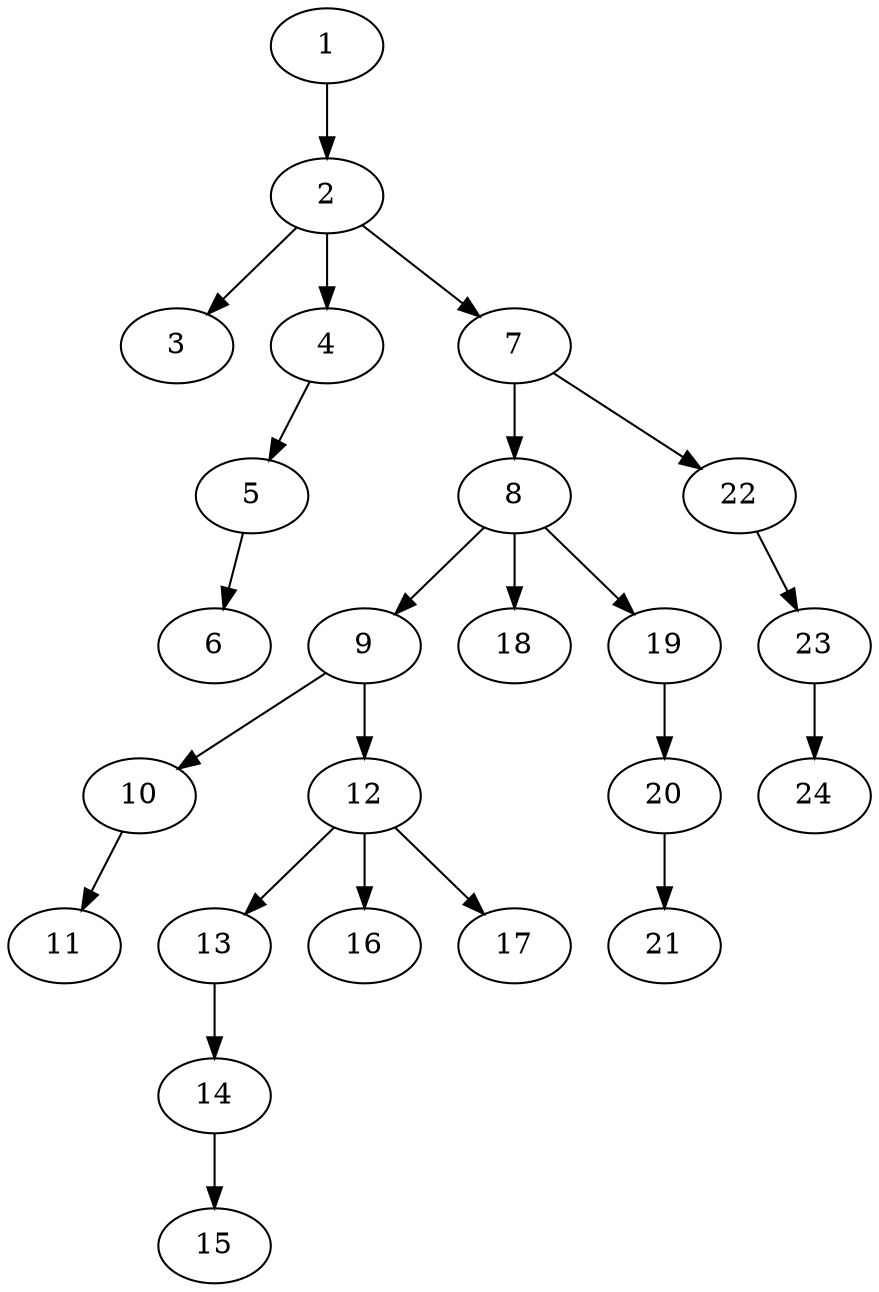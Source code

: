 strict digraph "" {
	1 -> 2;
	2 -> 3;
	2 -> 4;
	2 -> 7;
	4 -> 5;
	5 -> 6;
	7 -> 8;
	7 -> 22;
	8 -> 9;
	8 -> 18;
	8 -> 19;
	9 -> 10;
	9 -> 12;
	10 -> 11;
	12 -> 13;
	12 -> 16;
	12 -> 17;
	13 -> 14;
	14 -> 15;
	19 -> 20;
	20 -> 21;
	22 -> 23;
	23 -> 24;
}
